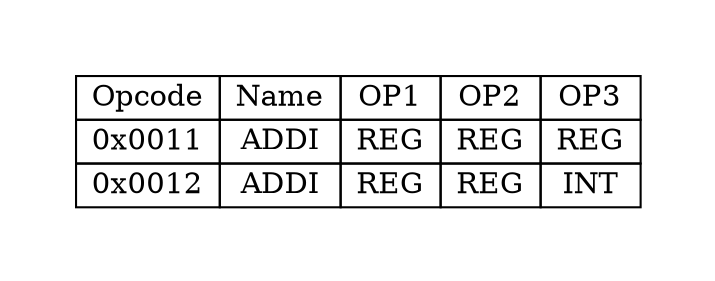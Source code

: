 digraph{
graph [pad="0.5", nodesep="0.5", ranksep="2" ]
node[shape=plain]
Foo [label=<
<table border="0" cellborder="1" cellspacing="0">
<tr><td> Opcode </td> <td> Name </td> <td> OP1 </td><td> OP2 </td><td> OP3 </td> </tr>
<tr><td> 0x0011 </td><td> ADDI </td><td> REG </td><td> REG </td><td> REG </td> </tr>
<tr><td> 0x0012 </td><td> ADDI </td><td> REG </td><td> REG </td><td> INT </td> </tr>
</table>>];
}
